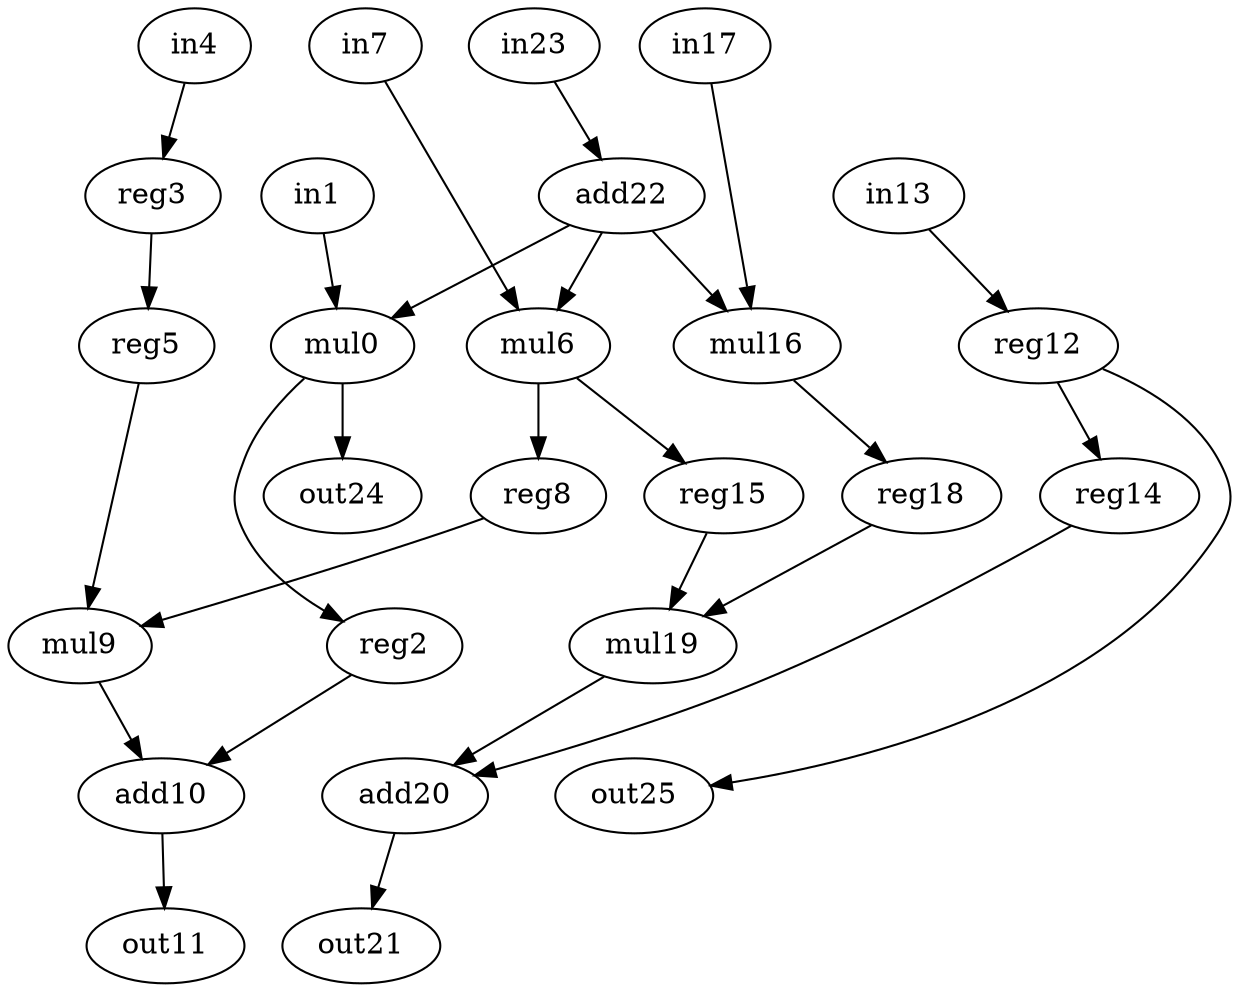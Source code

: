 digraph g {
0 [label = mul0;op = mul;]
1 [label = in1;op = in;]
2 [label = add10;op = add;]
3 [label = out11;op = out;]
4 [label = reg12;op = reg;]
5 [label = in13;op = in;]
6 [label = reg14;op = reg;]
7 [label = reg15;op = reg;]
8 [label = mul16;op = mul;]
9 [label = in17;op = in;]
10 [label = reg18;op = reg;]
11 [label = mul19;op = mul;]
12 [label = reg2;op = reg;]
13 [label = add20;op = add;]
14 [label = out21;op = out;]
15 [label = add22;op = addi;value = 2;]
16 [label = in23;op = in;]
17 [label = out24;op = out;]
18 [label = out25;op = out;]
19 [label = reg3;op = reg;]
20 [label = in4;op = in;]
21 [label = reg5;op = reg;]
22 [label = mul6;op = mul;]
23 [label = in7;op = in;]
24 [label = reg8;op = reg;]
25 [label = mul9;op = mul;]
0 -> 12 [port=0; weight=0;]
0 -> 17 [port=0; weight=1;]
1 -> 0 [port=0; weight=0;]
2 -> 3 [port=0; weight=0;]
4 -> 6 [port=0; weight=0;]
4 -> 18 [port=0; weight=0;]
5 -> 4 [port=0; weight=0;]
6 -> 13 [port=0; weight=0;]
7 -> 11 [port=0; weight=0;]
8 -> 10 [port=0; weight=0;]
9 -> 8 [port=0; weight=0;]
10 -> 11 [port=1; weight=0;]
11 -> 13 [port=1; weight=0;]
12 -> 2 [port=0; weight=0;]
13 -> 14 [port=0; weight=0;]
15 -> 0 [port=1; weight=0;]
15 -> 22 [port=0; weight=0;]
15 -> 8 [port=1; weight=0;]
16 -> 15 [port=0; weight=0;]
19 -> 21 [port=0; weight=0;]
20 -> 19 [port=0; weight=0;]
21 -> 25 [port=0; weight=0;]
22 -> 24 [port=0; weight=1;]
22 -> 7 [port=0; weight=0;]
23 -> 22 [port=1; weight=0;]
24 -> 25 [port=1; weight=0;]
25 -> 2 [port=1; weight=0;]
}
